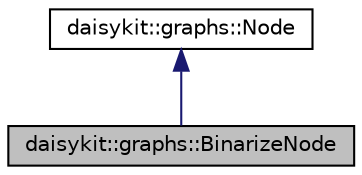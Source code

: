 digraph "daisykit::graphs::BinarizeNode"
{
 // LATEX_PDF_SIZE
  edge [fontname="Helvetica",fontsize="10",labelfontname="Helvetica",labelfontsize="10"];
  node [fontname="Helvetica",fontsize="10",shape=record];
  Node1 [label="daisykit::graphs::BinarizeNode",height=0.2,width=0.4,color="black", fillcolor="grey75", style="filled", fontcolor="black",tooltip=" "];
  Node2 -> Node1 [dir="back",color="midnightblue",fontsize="10",style="solid",fontname="Helvetica"];
  Node2 [label="daisykit::graphs::Node",height=0.2,width=0.4,color="black", fillcolor="white", style="filled",URL="$classdaisykit_1_1graphs_1_1Node.html",tooltip=" "];
}
